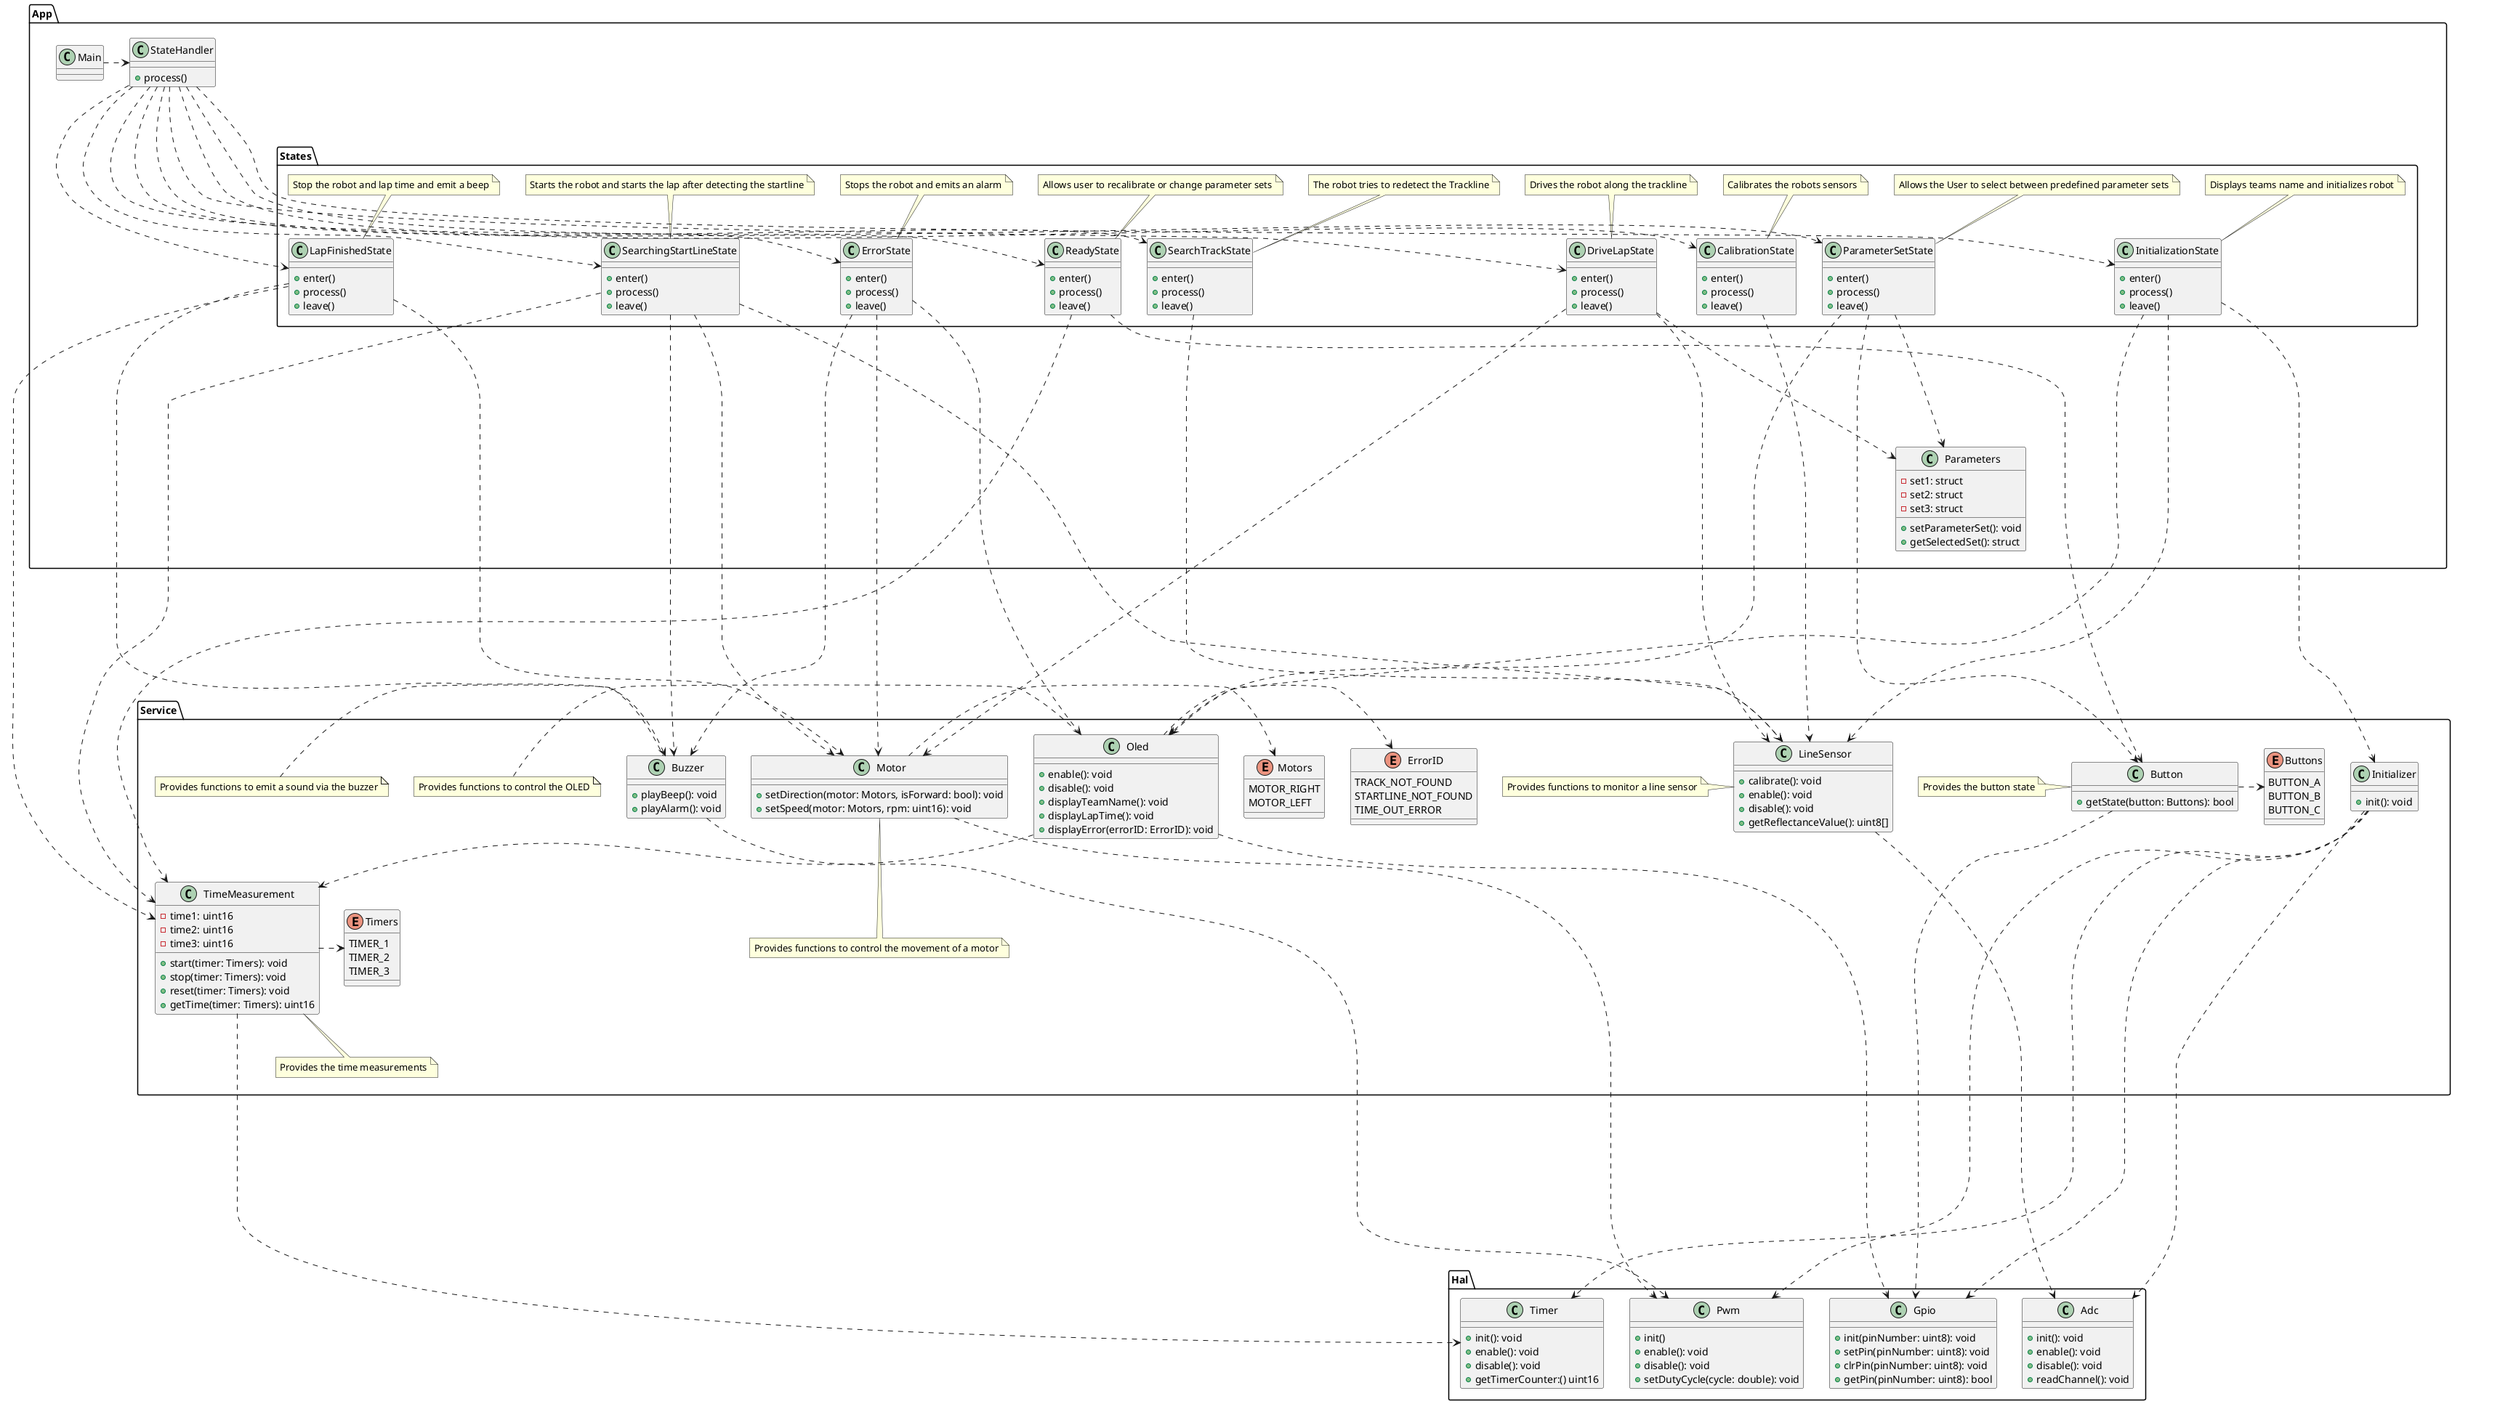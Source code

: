 @startuml
top to bottom direction

package App
{
    class Main
    {

    }
    
    class StateHandler
    {
        +process()
    }

    class Parameters
    {
        -set1: struct
        -set2: struct
        -set3: struct
        +setParameterSet(): void
        +getSelectedSet(): struct
    }

    package States
    {
        class ReadyState
        {
            +enter()
            +process()
            +leave()
        }
        note top: Allows user to recalibrate or change parameter sets

        class InitializationState
        {
            +enter()
            +process()
            +leave()
        }
        note top: Displays teams name and initializes robot

        class SearchingStartLineState
        {
            +enter()
            +process()
            +leave()
        }
        note top: Starts the robot and starts the lap after detecting the startline

        class LapFinishedState
        {
            +enter()
            +process()
            +leave()
        }
        note top: Stop the robot and lap time and emit a beep

        class DriveLapState
        {
            +enter()
            +process()
            +leave()
        }
        note top: Drives the robot along the trackline

        class ParameterSetState
        {
            +enter()
            +process()
            +leave()
        }
        note top: Allows the User to select between predefined parameter sets

        class ErrorState
        {
            +enter()
            +process()
            +leave()
        }
        note top: Stops the robot and emits an alarm

        class CalibrationState
        {
            +enter()
            +process()
            +leave()
        }
        note top: Calibrates the robots sensors

        class SearchTrackState
        {
            +enter()
            +process()
            +leave()
        }
        note top: The robot tries to redetect the Trackline
    }
}

package Service
{
    class Initializer
    {
        +init(): void
    }

    class Button
    {
        +getState(button: Buttons): bool
    }
    note left: Provides the button state

    enum Buttons
    {
        BUTTON_A
        BUTTON_B
        BUTTON_C
    }

    class TimeMeasurement
    {
        -time1: uint16
        -time2: uint16
        -time3: uint16
        +start(timer: Timers): void
        +stop(timer: Timers): void
        +reset(timer: Timers): void
        +getTime(timer: Timers): uint16
    }
    note bottom: Provides the time measurements

    enum Timers
    {
        TIMER_1
        TIMER_2
        TIMER_3
    }

    class Motor
    {
        +setDirection(motor: Motors, isForward: bool): void
        +setSpeed(motor: Motors, rpm: uint16): void
    }
    note bottom: Provides functions to control the movement of a motor

    enum Motors
    {
        MOTOR_RIGHT
        MOTOR_LEFT
    }

    class Buzzer
    {
        +playBeep(): void
        +playAlarm(): void
    }
    note left: Provides functions to emit a sound via the buzzer

    class Oled
    {
        +enable(): void
        +disable(): void
        +displayTeamName(): void
        +displayLapTime(): void
        +displayError(errorID: ErrorID): void
    }
    note left: Provides functions to control the OLED

    enum ErrorID
    {
        TRACK_NOT_FOUND
        STARTLINE_NOT_FOUND
        TIME_OUT_ERROR
    }

    class LineSensor
    {
        +calibrate(): void
        +enable(): void
        +disable(): void
        +getReflectanceValue(): uint8[]
    }
    note left: Provides functions to monitor a line sensor

}

package Hal
{
    class Gpio
    {
        +init(pinNumber: uint8): void
        +setPin(pinNumber: uint8): void
        +clrPin(pinNumber: uint8): void
        +getPin(pinNumber: uint8): bool
    }

    class Pwm
    {
        +init()
        +enable(): void
        +disable(): void
        +setDutyCycle(cycle: double): void
    }

    class Timer
    {
        +init(): void
        +enable(): void
        +disable(): void
        +getTimerCounter:() uint16
    }

    class Adc
    {
        +init(): void
        +enable(): void
        +disable(): void
        +readChannel(): void
    }
}


Main .r.> StateHandler

StateHandler ..d..> InitializationState
InitializationState ..d...........> Initializer
InitializationState ..d......> Oled
InitializationState ..d...> LineSensor

StateHandler ..d..> ReadyState
ReadyState ..d..> Button
ReadyState ..d..> TimeMeasurement

StateHandler ..d..> CalibrationState
CalibrationState .d.> LineSensor

StateHandler ..d..> ParameterSetState
ParameterSetState .d.> Oled
ParameterSetState ..> Parameters
ParameterSetState ..d..> Button

StateHandler ..d..> SearchingStartLineState
SearchingStartLineState ..d..> TimeMeasurement
SearchingStartLineState ..d..> LineSensor
SearchingStartLineState ..d..> Motor
SearchingStartLineState ..d..> Buzzer

StateHandler ..d..> DriveLapState
DriveLapState ..d..> Motor
DriveLapState ..d..> LineSensor
DriveLapState ....> Parameters

StateHandler ..d..> LapFinishedState
LapFinishedState ..d..> TimeMeasurement
LapFinishedState ..d..> Motor
LapFinishedState ..d..> Buzzer

StateHandler ..d..> ErrorState
ErrorState ..d..> Motor
ErrorState ..d..> Buzzer
ErrorState .d.> Oled

StateHandler ..d..> SearchTrackState
SearchTrackState ..d..> LineSensor

Initializer .d.> Gpio
Initializer .d.> Adc
Initializer .d.> Timer
Initializer .d.> Pwm
Button .d....> Gpio
Oled .d.......> Gpio
Oled .d.> TimeMeasurement
Motor .d.> Pwm
Buzzer .d....> Pwm
TimeMeasurement .d.> Timer
LineSensor .d.> Adc

Motor .r.> Motors
Button .r.> Buttons
Oled .r.> ErrorID
TimeMeasurement .r.> Timers

App -[hidden]down- Service
Parameters ---[hidden]down--- Button
StateHandler -[hidden]down- Service

@enduml